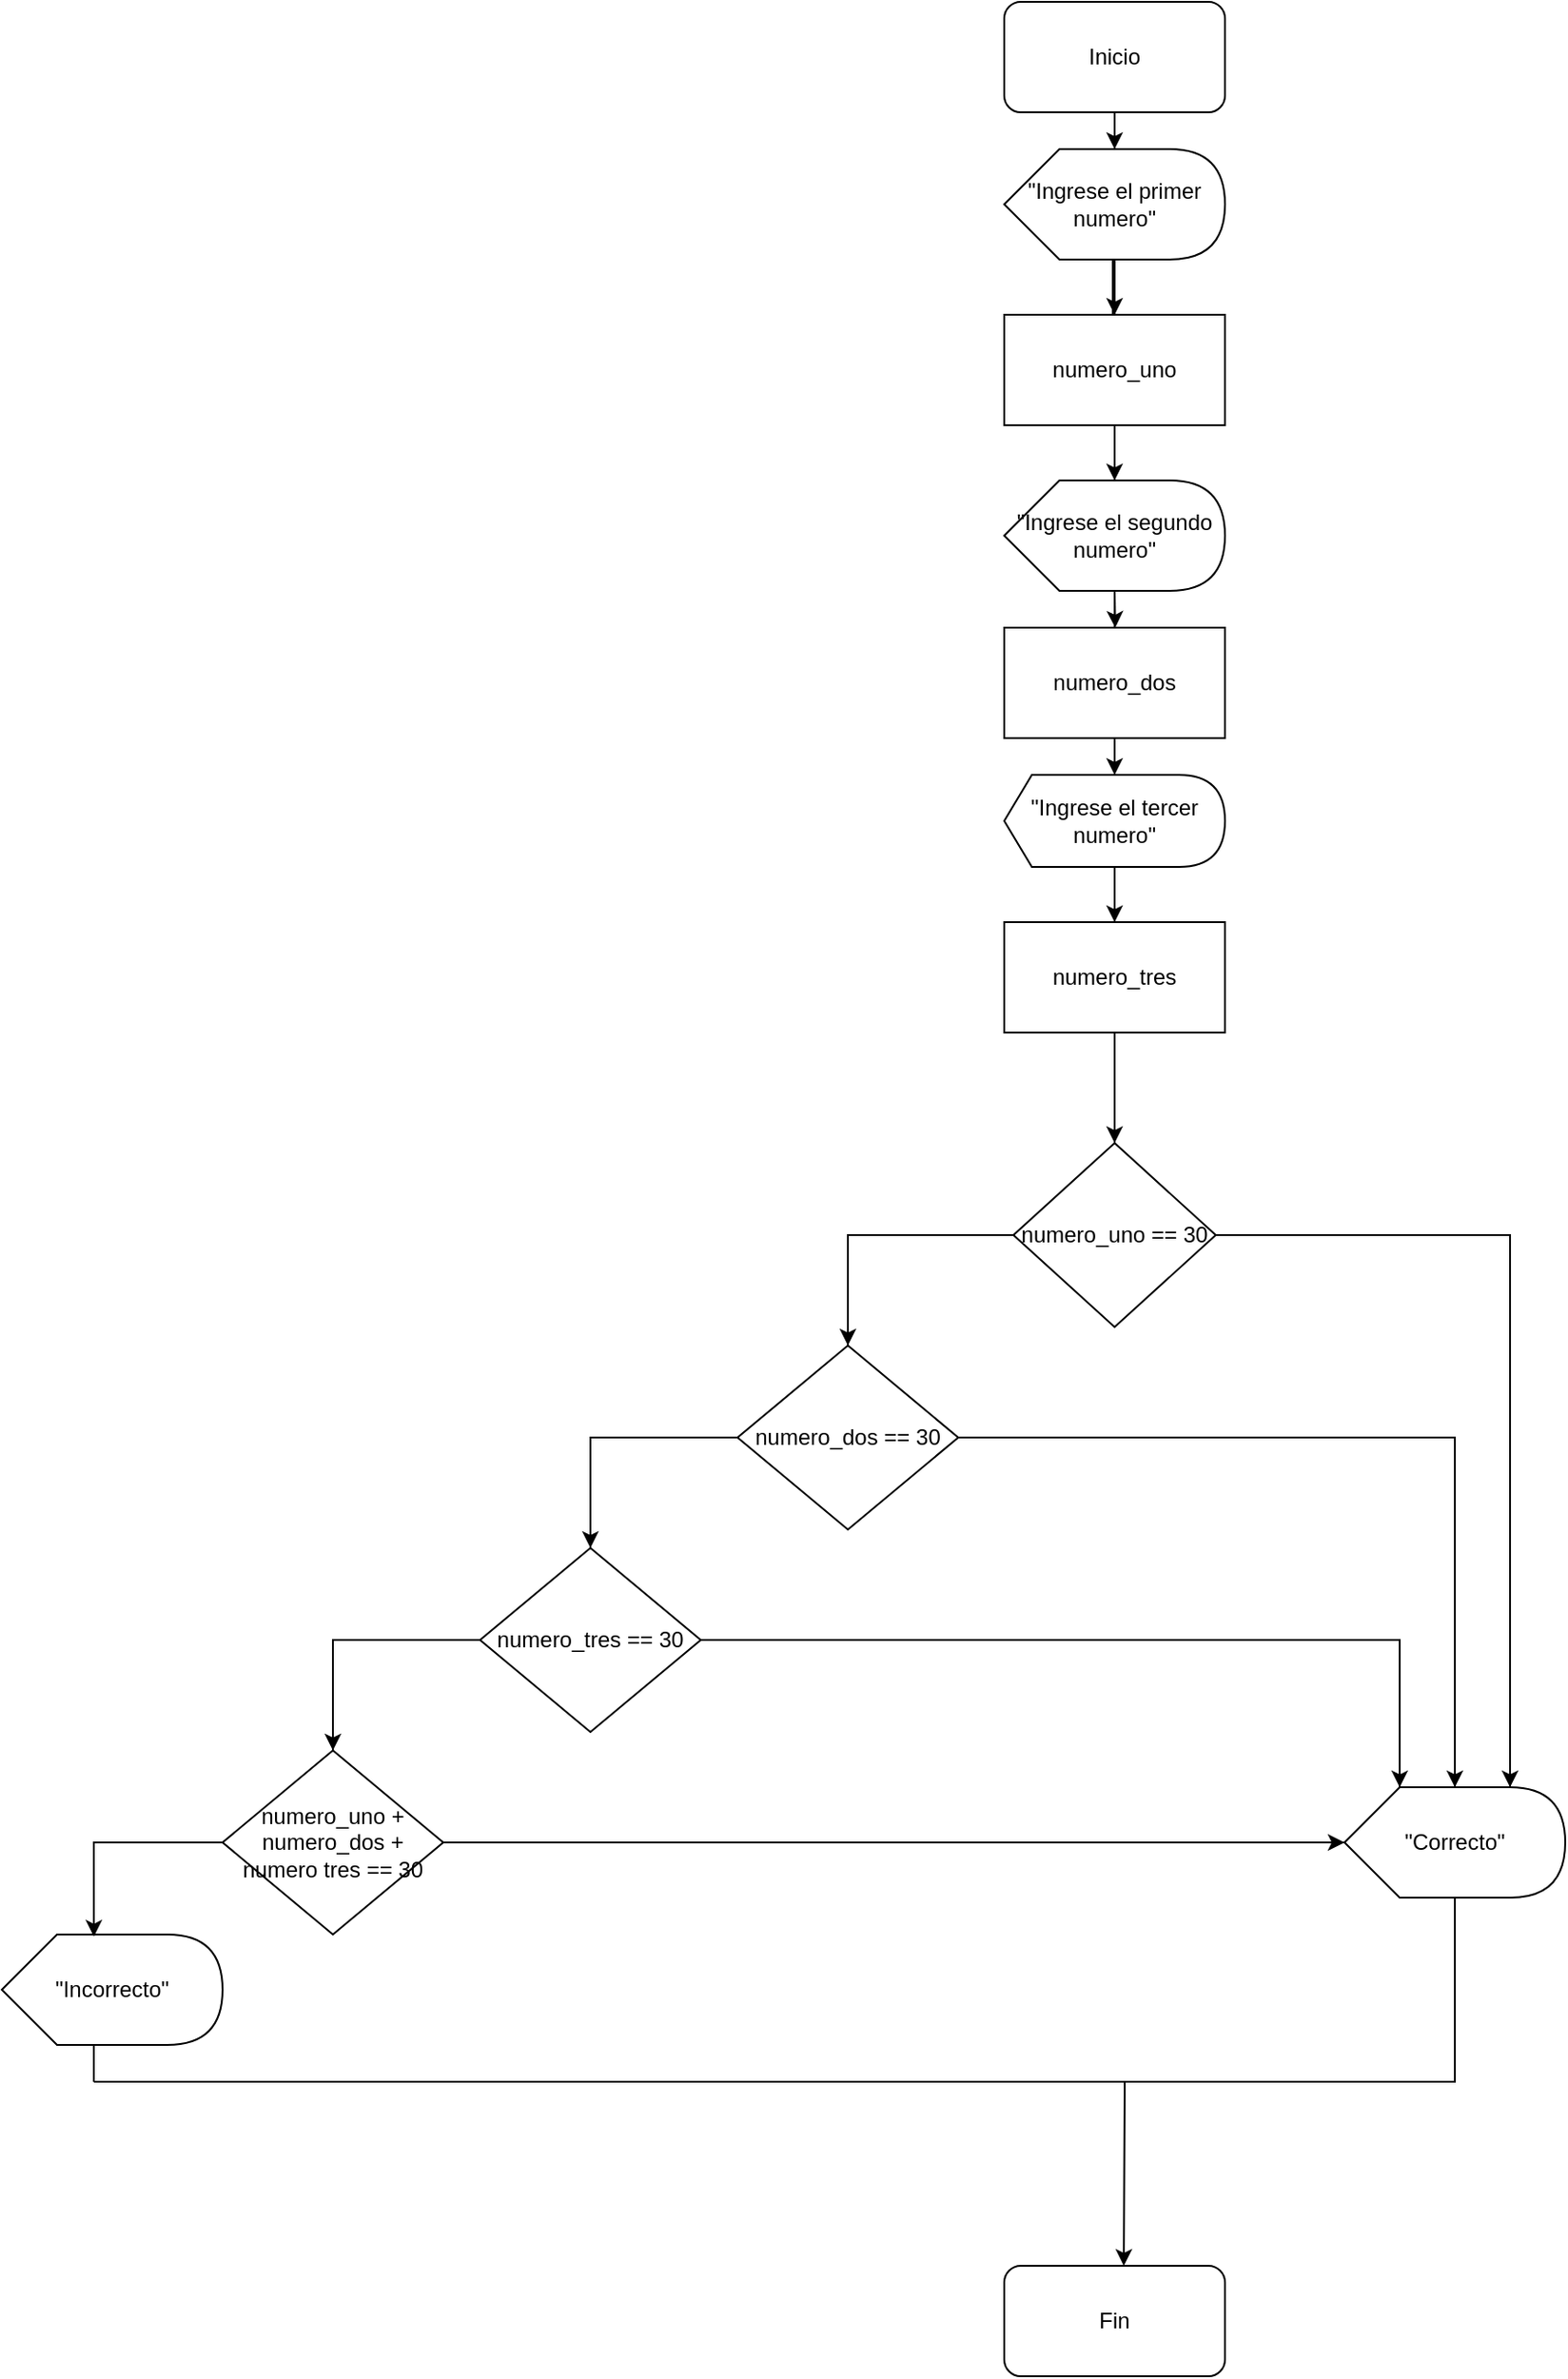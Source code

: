 <mxfile version="24.1.0" type="device">
  <diagram name="Page-1" id="e9F02TtiPOETU4SMS-J1">
    <mxGraphModel dx="2390" dy="1407" grid="1" gridSize="10" guides="1" tooltips="1" connect="1" arrows="1" fold="1" page="1" pageScale="1" pageWidth="1100" pageHeight="850" math="0" shadow="0">
      <root>
        <mxCell id="0" />
        <mxCell id="1" parent="0" />
        <mxCell id="WyXZVGyT19dz4ceXrgXk-2" value="" style="endArrow=none;html=1;rounded=0;entryX=0.5;entryY=1;entryDx=0;entryDy=0;" edge="1" parent="1" source="WyXZVGyT19dz4ceXrgXk-5">
          <mxGeometry width="50" height="50" relative="1" as="geometry">
            <mxPoint x="634" y="240" as="sourcePoint" />
            <mxPoint x="635" y="130" as="targetPoint" />
            <Array as="points" />
          </mxGeometry>
        </mxCell>
        <mxCell id="WyXZVGyT19dz4ceXrgXk-62" style="edgeStyle=orthogonalEdgeStyle;rounded=0;orthogonalLoop=1;jettySize=auto;html=1;exitX=0.5;exitY=1;exitDx=0;exitDy=0;" edge="1" parent="1" source="WyXZVGyT19dz4ceXrgXk-3" target="WyXZVGyT19dz4ceXrgXk-5">
          <mxGeometry relative="1" as="geometry" />
        </mxCell>
        <mxCell id="WyXZVGyT19dz4ceXrgXk-3" value="Inicio" style="rounded=1;whiteSpace=wrap;html=1;" vertex="1" parent="1">
          <mxGeometry x="575" y="70" width="120" height="60" as="geometry" />
        </mxCell>
        <mxCell id="WyXZVGyT19dz4ceXrgXk-6" value="" style="endArrow=none;html=1;rounded=0;entryX=0;entryY=0;entryDx=60;entryDy=60;entryPerimeter=0;" edge="1" parent="1" target="WyXZVGyT19dz4ceXrgXk-5">
          <mxGeometry width="50" height="50" relative="1" as="geometry">
            <mxPoint x="635" y="320" as="sourcePoint" />
            <mxPoint x="660" y="450" as="targetPoint" />
          </mxGeometry>
        </mxCell>
        <mxCell id="WyXZVGyT19dz4ceXrgXk-66" style="edgeStyle=orthogonalEdgeStyle;rounded=0;orthogonalLoop=1;jettySize=auto;html=1;" edge="1" parent="1" source="WyXZVGyT19dz4ceXrgXk-7">
          <mxGeometry relative="1" as="geometry">
            <mxPoint x="635" y="330" as="targetPoint" />
          </mxGeometry>
        </mxCell>
        <mxCell id="WyXZVGyT19dz4ceXrgXk-7" value="numero_uno" style="rounded=0;whiteSpace=wrap;html=1;" vertex="1" parent="1">
          <mxGeometry x="575" y="240" width="120" height="60" as="geometry" />
        </mxCell>
        <mxCell id="WyXZVGyT19dz4ceXrgXk-67" style="edgeStyle=orthogonalEdgeStyle;rounded=0;orthogonalLoop=1;jettySize=auto;html=1;exitX=0;exitY=0;exitDx=60;exitDy=60;exitPerimeter=0;" edge="1" parent="1" source="WyXZVGyT19dz4ceXrgXk-8">
          <mxGeometry relative="1" as="geometry">
            <mxPoint x="635.353" y="410" as="targetPoint" />
          </mxGeometry>
        </mxCell>
        <mxCell id="WyXZVGyT19dz4ceXrgXk-8" value="&quot;Ingrese el segundo numero&quot;" style="shape=display;whiteSpace=wrap;html=1;" vertex="1" parent="1">
          <mxGeometry x="575" y="330" width="120" height="60" as="geometry" />
        </mxCell>
        <mxCell id="WyXZVGyT19dz4ceXrgXk-9" value="" style="endArrow=none;html=1;rounded=0;entryX=0;entryY=0;entryDx=60;entryDy=60;entryPerimeter=0;" edge="1" parent="1" target="WyXZVGyT19dz4ceXrgXk-8">
          <mxGeometry width="50" height="50" relative="1" as="geometry">
            <mxPoint x="635" y="520" as="sourcePoint" />
            <mxPoint x="660" y="650" as="targetPoint" />
          </mxGeometry>
        </mxCell>
        <mxCell id="WyXZVGyT19dz4ceXrgXk-10" value="numero_dos" style="rounded=0;whiteSpace=wrap;html=1;" vertex="1" parent="1">
          <mxGeometry x="575" y="410" width="120" height="60" as="geometry" />
        </mxCell>
        <mxCell id="WyXZVGyT19dz4ceXrgXk-14" value="" style="endArrow=none;html=1;rounded=0;entryX=0.5;entryY=1;entryDx=0;entryDy=0;exitX=0;exitY=0;exitDx=60;exitDy=0;exitPerimeter=0;" edge="1" parent="1" source="WyXZVGyT19dz4ceXrgXk-8" target="WyXZVGyT19dz4ceXrgXk-7">
          <mxGeometry width="50" height="50" relative="1" as="geometry">
            <mxPoint x="610" y="500" as="sourcePoint" />
            <mxPoint x="660" y="450" as="targetPoint" />
          </mxGeometry>
        </mxCell>
        <mxCell id="WyXZVGyT19dz4ceXrgXk-69" style="edgeStyle=orthogonalEdgeStyle;rounded=0;orthogonalLoop=1;jettySize=auto;html=1;entryX=0.5;entryY=0;entryDx=0;entryDy=0;" edge="1" parent="1" source="WyXZVGyT19dz4ceXrgXk-16" target="WyXZVGyT19dz4ceXrgXk-18">
          <mxGeometry relative="1" as="geometry" />
        </mxCell>
        <mxCell id="WyXZVGyT19dz4ceXrgXk-16" value="&quot;Ingrese el tercer numero&quot;" style="shape=display;whiteSpace=wrap;html=1;size=0.125;" vertex="1" parent="1">
          <mxGeometry x="575" y="490" width="120" height="50" as="geometry" />
        </mxCell>
        <mxCell id="WyXZVGyT19dz4ceXrgXk-17" value="" style="endArrow=none;html=1;rounded=0;entryX=0;entryY=0;entryDx=60;entryDy=60;entryPerimeter=0;" edge="1" parent="1" target="WyXZVGyT19dz4ceXrgXk-16">
          <mxGeometry width="50" height="50" relative="1" as="geometry">
            <mxPoint x="635" y="720" as="sourcePoint" />
            <mxPoint x="660" y="850" as="targetPoint" />
          </mxGeometry>
        </mxCell>
        <mxCell id="WyXZVGyT19dz4ceXrgXk-70" style="edgeStyle=orthogonalEdgeStyle;rounded=0;orthogonalLoop=1;jettySize=auto;html=1;" edge="1" parent="1" source="WyXZVGyT19dz4ceXrgXk-18">
          <mxGeometry relative="1" as="geometry">
            <mxPoint x="635" y="690" as="targetPoint" />
          </mxGeometry>
        </mxCell>
        <mxCell id="WyXZVGyT19dz4ceXrgXk-18" value="numero_tres" style="rounded=0;whiteSpace=wrap;html=1;" vertex="1" parent="1">
          <mxGeometry x="575" y="570" width="120" height="60" as="geometry" />
        </mxCell>
        <mxCell id="WyXZVGyT19dz4ceXrgXk-19" value="" style="endArrow=none;html=1;rounded=0;entryX=0;entryY=0;entryDx=60;entryDy=0;exitX=0;exitY=0;exitDx=60;exitDy=0;exitPerimeter=0;entryPerimeter=0;" edge="1" parent="1" source="WyXZVGyT19dz4ceXrgXk-16" target="WyXZVGyT19dz4ceXrgXk-16">
          <mxGeometry width="50" height="50" relative="1" as="geometry">
            <mxPoint x="610" y="700" as="sourcePoint" />
            <mxPoint x="635" y="540" as="targetPoint" />
          </mxGeometry>
        </mxCell>
        <mxCell id="WyXZVGyT19dz4ceXrgXk-21" value="" style="endArrow=none;html=1;rounded=0;entryX=0.5;entryY=1;entryDx=0;entryDy=0;" edge="1" parent="1">
          <mxGeometry width="50" height="50" relative="1" as="geometry">
            <mxPoint x="635" y="720" as="sourcePoint" />
            <mxPoint x="635" y="660" as="targetPoint" />
          </mxGeometry>
        </mxCell>
        <mxCell id="WyXZVGyT19dz4ceXrgXk-23" value="" style="endArrow=none;html=1;rounded=0;entryX=0.5;entryY=1;entryDx=0;entryDy=0;" edge="1" parent="1" target="WyXZVGyT19dz4ceXrgXk-5">
          <mxGeometry width="50" height="50" relative="1" as="geometry">
            <mxPoint x="634" y="240" as="sourcePoint" />
            <mxPoint x="635" y="130" as="targetPoint" />
            <Array as="points">
              <mxPoint x="634" y="180" />
            </Array>
          </mxGeometry>
        </mxCell>
        <mxCell id="WyXZVGyT19dz4ceXrgXk-63" style="edgeStyle=orthogonalEdgeStyle;rounded=0;orthogonalLoop=1;jettySize=auto;html=1;entryX=0.5;entryY=0;entryDx=0;entryDy=0;" edge="1" parent="1" source="WyXZVGyT19dz4ceXrgXk-5" target="WyXZVGyT19dz4ceXrgXk-7">
          <mxGeometry relative="1" as="geometry" />
        </mxCell>
        <mxCell id="WyXZVGyT19dz4ceXrgXk-5" value="&quot;Ingrese el primer numero&quot;" style="shape=display;whiteSpace=wrap;html=1;" vertex="1" parent="1">
          <mxGeometry x="575" y="150" width="120" height="60" as="geometry" />
        </mxCell>
        <mxCell id="WyXZVGyT19dz4ceXrgXk-71" style="edgeStyle=orthogonalEdgeStyle;rounded=0;orthogonalLoop=1;jettySize=auto;html=1;entryX=0.5;entryY=0;entryDx=0;entryDy=0;" edge="1" parent="1" source="WyXZVGyT19dz4ceXrgXk-24" target="WyXZVGyT19dz4ceXrgXk-28">
          <mxGeometry relative="1" as="geometry" />
        </mxCell>
        <mxCell id="WyXZVGyT19dz4ceXrgXk-24" value="numero_uno == 30" style="rhombus;whiteSpace=wrap;html=1;" vertex="1" parent="1">
          <mxGeometry x="580" y="690" width="110" height="100" as="geometry" />
        </mxCell>
        <mxCell id="WyXZVGyT19dz4ceXrgXk-25" value="" style="endArrow=none;html=1;rounded=0;entryX=0;entryY=0.5;entryDx=0;entryDy=0;" edge="1" parent="1" target="WyXZVGyT19dz4ceXrgXk-24">
          <mxGeometry width="50" height="50" relative="1" as="geometry">
            <mxPoint x="490" y="740" as="sourcePoint" />
            <mxPoint x="440" y="640" as="targetPoint" />
            <Array as="points">
              <mxPoint x="520" y="740" />
            </Array>
          </mxGeometry>
        </mxCell>
        <mxCell id="WyXZVGyT19dz4ceXrgXk-26" value="" style="endArrow=none;html=1;rounded=0;" edge="1" parent="1" source="WyXZVGyT19dz4ceXrgXk-28">
          <mxGeometry width="50" height="50" relative="1" as="geometry">
            <mxPoint x="469.52" y="850" as="sourcePoint" />
            <mxPoint x="490" y="740" as="targetPoint" />
          </mxGeometry>
        </mxCell>
        <mxCell id="WyXZVGyT19dz4ceXrgXk-29" style="edgeStyle=orthogonalEdgeStyle;rounded=0;orthogonalLoop=1;jettySize=auto;html=1;exitX=0.5;exitY=1;exitDx=0;exitDy=0;" edge="1" parent="1" source="WyXZVGyT19dz4ceXrgXk-28" target="WyXZVGyT19dz4ceXrgXk-28">
          <mxGeometry relative="1" as="geometry" />
        </mxCell>
        <mxCell id="WyXZVGyT19dz4ceXrgXk-30" value="" style="endArrow=none;html=1;rounded=0;" edge="1" parent="1" target="WyXZVGyT19dz4ceXrgXk-28">
          <mxGeometry width="50" height="50" relative="1" as="geometry">
            <mxPoint x="469.52" y="850" as="sourcePoint" />
            <mxPoint x="469.52" y="740" as="targetPoint" />
          </mxGeometry>
        </mxCell>
        <mxCell id="WyXZVGyT19dz4ceXrgXk-72" style="edgeStyle=orthogonalEdgeStyle;rounded=0;orthogonalLoop=1;jettySize=auto;html=1;entryX=0.5;entryY=0;entryDx=0;entryDy=0;" edge="1" parent="1" source="WyXZVGyT19dz4ceXrgXk-28" target="WyXZVGyT19dz4ceXrgXk-35">
          <mxGeometry relative="1" as="geometry" />
        </mxCell>
        <mxCell id="WyXZVGyT19dz4ceXrgXk-28" value="numero_dos == 30" style="rhombus;whiteSpace=wrap;html=1;" vertex="1" parent="1">
          <mxGeometry x="430" y="800" width="120" height="100" as="geometry" />
        </mxCell>
        <mxCell id="WyXZVGyT19dz4ceXrgXk-31" value="" style="endArrow=none;html=1;rounded=0;entryX=0;entryY=0.5;entryDx=0;entryDy=0;" edge="1" parent="1">
          <mxGeometry width="50" height="50" relative="1" as="geometry">
            <mxPoint x="350" y="850" as="sourcePoint" />
            <mxPoint x="430" y="850" as="targetPoint" />
          </mxGeometry>
        </mxCell>
        <mxCell id="WyXZVGyT19dz4ceXrgXk-32" value="" style="endArrow=none;html=1;rounded=0;" edge="1" parent="1" source="WyXZVGyT19dz4ceXrgXk-35">
          <mxGeometry width="50" height="50" relative="1" as="geometry">
            <mxPoint x="319.52" y="960" as="sourcePoint" />
            <mxPoint x="350" y="850" as="targetPoint" />
          </mxGeometry>
        </mxCell>
        <mxCell id="WyXZVGyT19dz4ceXrgXk-33" style="edgeStyle=orthogonalEdgeStyle;rounded=0;orthogonalLoop=1;jettySize=auto;html=1;exitX=0.5;exitY=1;exitDx=0;exitDy=0;" edge="1" parent="1" source="WyXZVGyT19dz4ceXrgXk-35" target="WyXZVGyT19dz4ceXrgXk-35">
          <mxGeometry relative="1" as="geometry" />
        </mxCell>
        <mxCell id="WyXZVGyT19dz4ceXrgXk-34" value="" style="endArrow=none;html=1;rounded=0;" edge="1" parent="1" target="WyXZVGyT19dz4ceXrgXk-35">
          <mxGeometry width="50" height="50" relative="1" as="geometry">
            <mxPoint x="319.52" y="960" as="sourcePoint" />
            <mxPoint x="319.52" y="850" as="targetPoint" />
          </mxGeometry>
        </mxCell>
        <mxCell id="WyXZVGyT19dz4ceXrgXk-73" style="edgeStyle=orthogonalEdgeStyle;rounded=0;orthogonalLoop=1;jettySize=auto;html=1;entryX=0.5;entryY=0;entryDx=0;entryDy=0;" edge="1" parent="1" source="WyXZVGyT19dz4ceXrgXk-35" target="WyXZVGyT19dz4ceXrgXk-40">
          <mxGeometry relative="1" as="geometry" />
        </mxCell>
        <mxCell id="WyXZVGyT19dz4ceXrgXk-35" value="numero_tres == 30" style="rhombus;whiteSpace=wrap;html=1;" vertex="1" parent="1">
          <mxGeometry x="290" y="910" width="120" height="100" as="geometry" />
        </mxCell>
        <mxCell id="WyXZVGyT19dz4ceXrgXk-36" value="" style="endArrow=none;html=1;rounded=0;entryX=0;entryY=0.5;entryDx=0;entryDy=0;" edge="1" parent="1">
          <mxGeometry width="50" height="50" relative="1" as="geometry">
            <mxPoint x="210" y="960" as="sourcePoint" />
            <mxPoint x="290" y="960" as="targetPoint" />
          </mxGeometry>
        </mxCell>
        <mxCell id="WyXZVGyT19dz4ceXrgXk-37" value="" style="endArrow=none;html=1;rounded=0;" edge="1" parent="1" source="WyXZVGyT19dz4ceXrgXk-40">
          <mxGeometry width="50" height="50" relative="1" as="geometry">
            <mxPoint x="179.52" y="1070" as="sourcePoint" />
            <mxPoint x="210" y="960" as="targetPoint" />
          </mxGeometry>
        </mxCell>
        <mxCell id="WyXZVGyT19dz4ceXrgXk-38" style="edgeStyle=orthogonalEdgeStyle;rounded=0;orthogonalLoop=1;jettySize=auto;html=1;exitX=0.5;exitY=1;exitDx=0;exitDy=0;" edge="1" parent="1" source="WyXZVGyT19dz4ceXrgXk-40" target="WyXZVGyT19dz4ceXrgXk-40">
          <mxGeometry relative="1" as="geometry" />
        </mxCell>
        <mxCell id="WyXZVGyT19dz4ceXrgXk-39" value="" style="endArrow=none;html=1;rounded=0;" edge="1" parent="1" target="WyXZVGyT19dz4ceXrgXk-40">
          <mxGeometry width="50" height="50" relative="1" as="geometry">
            <mxPoint x="179.52" y="1070" as="sourcePoint" />
            <mxPoint x="179.52" y="960" as="targetPoint" />
          </mxGeometry>
        </mxCell>
        <mxCell id="WyXZVGyT19dz4ceXrgXk-59" style="edgeStyle=orthogonalEdgeStyle;rounded=0;orthogonalLoop=1;jettySize=auto;html=1;" edge="1" parent="1" source="WyXZVGyT19dz4ceXrgXk-40">
          <mxGeometry relative="1" as="geometry">
            <mxPoint x="760" y="1070" as="targetPoint" />
          </mxGeometry>
        </mxCell>
        <mxCell id="WyXZVGyT19dz4ceXrgXk-40" value="numero_uno + numero_dos + numero tres == 30" style="rhombus;whiteSpace=wrap;html=1;" vertex="1" parent="1">
          <mxGeometry x="150" y="1020" width="120" height="100" as="geometry" />
        </mxCell>
        <mxCell id="WyXZVGyT19dz4ceXrgXk-41" value="" style="endArrow=none;html=1;rounded=0;entryX=1;entryY=0.5;entryDx=0;entryDy=0;" edge="1" parent="1" target="WyXZVGyT19dz4ceXrgXk-24">
          <mxGeometry width="50" height="50" relative="1" as="geometry">
            <mxPoint x="850" y="740" as="sourcePoint" />
            <mxPoint x="550" y="1060" as="targetPoint" />
          </mxGeometry>
        </mxCell>
        <mxCell id="WyXZVGyT19dz4ceXrgXk-42" value="" style="endArrow=none;html=1;rounded=0;entryX=1;entryY=0.5;entryDx=0;entryDy=0;" edge="1" parent="1" target="WyXZVGyT19dz4ceXrgXk-40">
          <mxGeometry width="50" height="50" relative="1" as="geometry">
            <mxPoint x="760" y="1070" as="sourcePoint" />
            <mxPoint x="390" y="940" as="targetPoint" />
          </mxGeometry>
        </mxCell>
        <mxCell id="WyXZVGyT19dz4ceXrgXk-60" style="edgeStyle=orthogonalEdgeStyle;rounded=0;orthogonalLoop=1;jettySize=auto;html=1;exitX=0;exitY=0;exitDx=60;exitDy=60;exitPerimeter=0;" edge="1" parent="1" source="WyXZVGyT19dz4ceXrgXk-43">
          <mxGeometry relative="1" as="geometry">
            <mxPoint x="640" y="1300" as="targetPoint" />
          </mxGeometry>
        </mxCell>
        <mxCell id="WyXZVGyT19dz4ceXrgXk-43" value="&quot;Correcto&quot;" style="shape=display;whiteSpace=wrap;html=1;" vertex="1" parent="1">
          <mxGeometry x="760" y="1040" width="120" height="60" as="geometry" />
        </mxCell>
        <mxCell id="WyXZVGyT19dz4ceXrgXk-44" value="" style="endArrow=none;html=1;rounded=0;entryX=0;entryY=0;entryDx=90;entryDy=0;entryPerimeter=0;" edge="1" parent="1" target="WyXZVGyT19dz4ceXrgXk-43">
          <mxGeometry width="50" height="50" relative="1" as="geometry">
            <mxPoint x="850" y="740" as="sourcePoint" />
            <mxPoint x="390" y="710" as="targetPoint" />
          </mxGeometry>
        </mxCell>
        <mxCell id="WyXZVGyT19dz4ceXrgXk-45" value="" style="endArrow=none;html=1;rounded=0;entryX=1;entryY=0.5;entryDx=0;entryDy=0;" edge="1" parent="1" target="WyXZVGyT19dz4ceXrgXk-28">
          <mxGeometry width="50" height="50" relative="1" as="geometry">
            <mxPoint x="820" y="850" as="sourcePoint" />
            <mxPoint x="390" y="940" as="targetPoint" />
          </mxGeometry>
        </mxCell>
        <mxCell id="WyXZVGyT19dz4ceXrgXk-46" value="" style="endArrow=none;html=1;rounded=0;entryX=0;entryY=0;entryDx=60;entryDy=0;entryPerimeter=0;" edge="1" parent="1" target="WyXZVGyT19dz4ceXrgXk-43">
          <mxGeometry width="50" height="50" relative="1" as="geometry">
            <mxPoint x="820" y="850" as="sourcePoint" />
            <mxPoint x="560" y="860" as="targetPoint" />
          </mxGeometry>
        </mxCell>
        <mxCell id="WyXZVGyT19dz4ceXrgXk-47" value="" style="endArrow=none;html=1;rounded=0;entryX=1;entryY=0.5;entryDx=0;entryDy=0;" edge="1" parent="1" target="WyXZVGyT19dz4ceXrgXk-35">
          <mxGeometry width="50" height="50" relative="1" as="geometry">
            <mxPoint x="790" y="960" as="sourcePoint" />
            <mxPoint x="390" y="940" as="targetPoint" />
          </mxGeometry>
        </mxCell>
        <mxCell id="WyXZVGyT19dz4ceXrgXk-48" value="" style="endArrow=none;html=1;rounded=0;entryX=0;entryY=0;entryDx=30;entryDy=0;entryPerimeter=0;" edge="1" parent="1" target="WyXZVGyT19dz4ceXrgXk-43">
          <mxGeometry width="50" height="50" relative="1" as="geometry">
            <mxPoint x="790" y="960" as="sourcePoint" />
            <mxPoint x="420" y="970" as="targetPoint" />
          </mxGeometry>
        </mxCell>
        <mxCell id="WyXZVGyT19dz4ceXrgXk-49" value="" style="endArrow=none;html=1;rounded=0;entryX=0;entryY=0.5;entryDx=0;entryDy=0;" edge="1" parent="1" target="WyXZVGyT19dz4ceXrgXk-40">
          <mxGeometry width="50" height="50" relative="1" as="geometry">
            <mxPoint x="80" y="1070" as="sourcePoint" />
            <mxPoint x="390" y="1060" as="targetPoint" />
          </mxGeometry>
        </mxCell>
        <mxCell id="WyXZVGyT19dz4ceXrgXk-50" value="" style="endArrow=none;html=1;rounded=0;" edge="1" parent="1">
          <mxGeometry width="50" height="50" relative="1" as="geometry">
            <mxPoint x="80" y="1070" as="sourcePoint" />
            <mxPoint x="80" y="1200" as="targetPoint" />
          </mxGeometry>
        </mxCell>
        <mxCell id="WyXZVGyT19dz4ceXrgXk-51" value="" style="endArrow=none;html=1;rounded=0;entryX=0;entryY=0;entryDx=60;entryDy=60;entryPerimeter=0;" edge="1" parent="1" target="WyXZVGyT19dz4ceXrgXk-43">
          <mxGeometry width="50" height="50" relative="1" as="geometry">
            <mxPoint x="820" y="1200" as="sourcePoint" />
            <mxPoint x="390" y="940" as="targetPoint" />
          </mxGeometry>
        </mxCell>
        <mxCell id="WyXZVGyT19dz4ceXrgXk-52" value="" style="endArrow=none;html=1;rounded=0;" edge="1" parent="1">
          <mxGeometry width="50" height="50" relative="1" as="geometry">
            <mxPoint x="80" y="1200" as="sourcePoint" />
            <mxPoint x="820" y="1200" as="targetPoint" />
          </mxGeometry>
        </mxCell>
        <mxCell id="WyXZVGyT19dz4ceXrgXk-53" value="&quot;Incorrecto&quot;" style="shape=display;whiteSpace=wrap;html=1;" vertex="1" parent="1">
          <mxGeometry x="30" y="1120" width="120" height="60" as="geometry" />
        </mxCell>
        <mxCell id="WyXZVGyT19dz4ceXrgXk-55" style="edgeStyle=orthogonalEdgeStyle;rounded=0;orthogonalLoop=1;jettySize=auto;html=1;entryX=0;entryY=0;entryDx=60;entryDy=0;entryPerimeter=0;" edge="1" parent="1" source="WyXZVGyT19dz4ceXrgXk-28" target="WyXZVGyT19dz4ceXrgXk-43">
          <mxGeometry relative="1" as="geometry" />
        </mxCell>
        <mxCell id="WyXZVGyT19dz4ceXrgXk-56" style="edgeStyle=orthogonalEdgeStyle;rounded=0;orthogonalLoop=1;jettySize=auto;html=1;entryX=0;entryY=0;entryDx=90;entryDy=0;entryPerimeter=0;" edge="1" parent="1" source="WyXZVGyT19dz4ceXrgXk-24" target="WyXZVGyT19dz4ceXrgXk-43">
          <mxGeometry relative="1" as="geometry" />
        </mxCell>
        <mxCell id="WyXZVGyT19dz4ceXrgXk-57" style="edgeStyle=orthogonalEdgeStyle;rounded=0;orthogonalLoop=1;jettySize=auto;html=1;entryX=0;entryY=0;entryDx=30;entryDy=0;entryPerimeter=0;" edge="1" parent="1" source="WyXZVGyT19dz4ceXrgXk-35" target="WyXZVGyT19dz4ceXrgXk-43">
          <mxGeometry relative="1" as="geometry" />
        </mxCell>
        <mxCell id="WyXZVGyT19dz4ceXrgXk-61" style="edgeStyle=orthogonalEdgeStyle;rounded=0;orthogonalLoop=1;jettySize=auto;html=1;entryX=0.417;entryY=0.019;entryDx=0;entryDy=0;entryPerimeter=0;" edge="1" parent="1" source="WyXZVGyT19dz4ceXrgXk-40" target="WyXZVGyT19dz4ceXrgXk-53">
          <mxGeometry relative="1" as="geometry">
            <Array as="points">
              <mxPoint x="80" y="1070" />
            </Array>
          </mxGeometry>
        </mxCell>
        <mxCell id="WyXZVGyT19dz4ceXrgXk-68" style="edgeStyle=orthogonalEdgeStyle;rounded=0;orthogonalLoop=1;jettySize=auto;html=1;entryX=0;entryY=0;entryDx=60;entryDy=0;entryPerimeter=0;" edge="1" parent="1" source="WyXZVGyT19dz4ceXrgXk-10" target="WyXZVGyT19dz4ceXrgXk-16">
          <mxGeometry relative="1" as="geometry" />
        </mxCell>
        <mxCell id="WyXZVGyT19dz4ceXrgXk-74" value="Fin" style="rounded=1;whiteSpace=wrap;html=1;" vertex="1" parent="1">
          <mxGeometry x="575" y="1300" width="120" height="60" as="geometry" />
        </mxCell>
      </root>
    </mxGraphModel>
  </diagram>
</mxfile>
